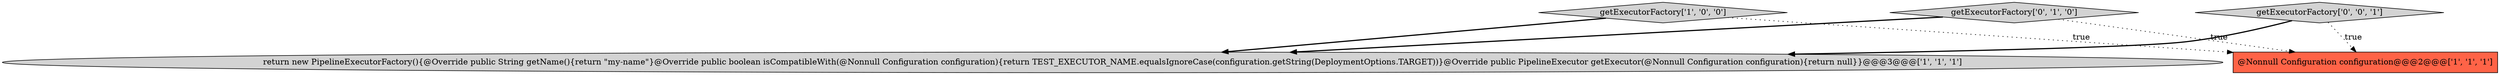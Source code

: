 digraph {
0 [style = filled, label = "getExecutorFactory['1', '0', '0']", fillcolor = lightgray, shape = diamond image = "AAA0AAABBB1BBB"];
4 [style = filled, label = "getExecutorFactory['0', '0', '1']", fillcolor = lightgray, shape = diamond image = "AAA0AAABBB3BBB"];
2 [style = filled, label = "@Nonnull Configuration configuration@@@2@@@['1', '1', '1']", fillcolor = tomato, shape = box image = "AAA0AAABBB1BBB"];
1 [style = filled, label = "return new PipelineExecutorFactory(){@Override public String getName(){return \"my-name\"}@Override public boolean isCompatibleWith(@Nonnull Configuration configuration){return TEST_EXECUTOR_NAME.equalsIgnoreCase(configuration.getString(DeploymentOptions.TARGET))}@Override public PipelineExecutor getExecutor(@Nonnull Configuration configuration){return null}}@@@3@@@['1', '1', '1']", fillcolor = lightgray, shape = ellipse image = "AAA0AAABBB1BBB"];
3 [style = filled, label = "getExecutorFactory['0', '1', '0']", fillcolor = lightgray, shape = diamond image = "AAA0AAABBB2BBB"];
4->1 [style = bold, label=""];
0->2 [style = dotted, label="true"];
3->1 [style = bold, label=""];
0->1 [style = bold, label=""];
4->2 [style = dotted, label="true"];
3->2 [style = dotted, label="true"];
}
